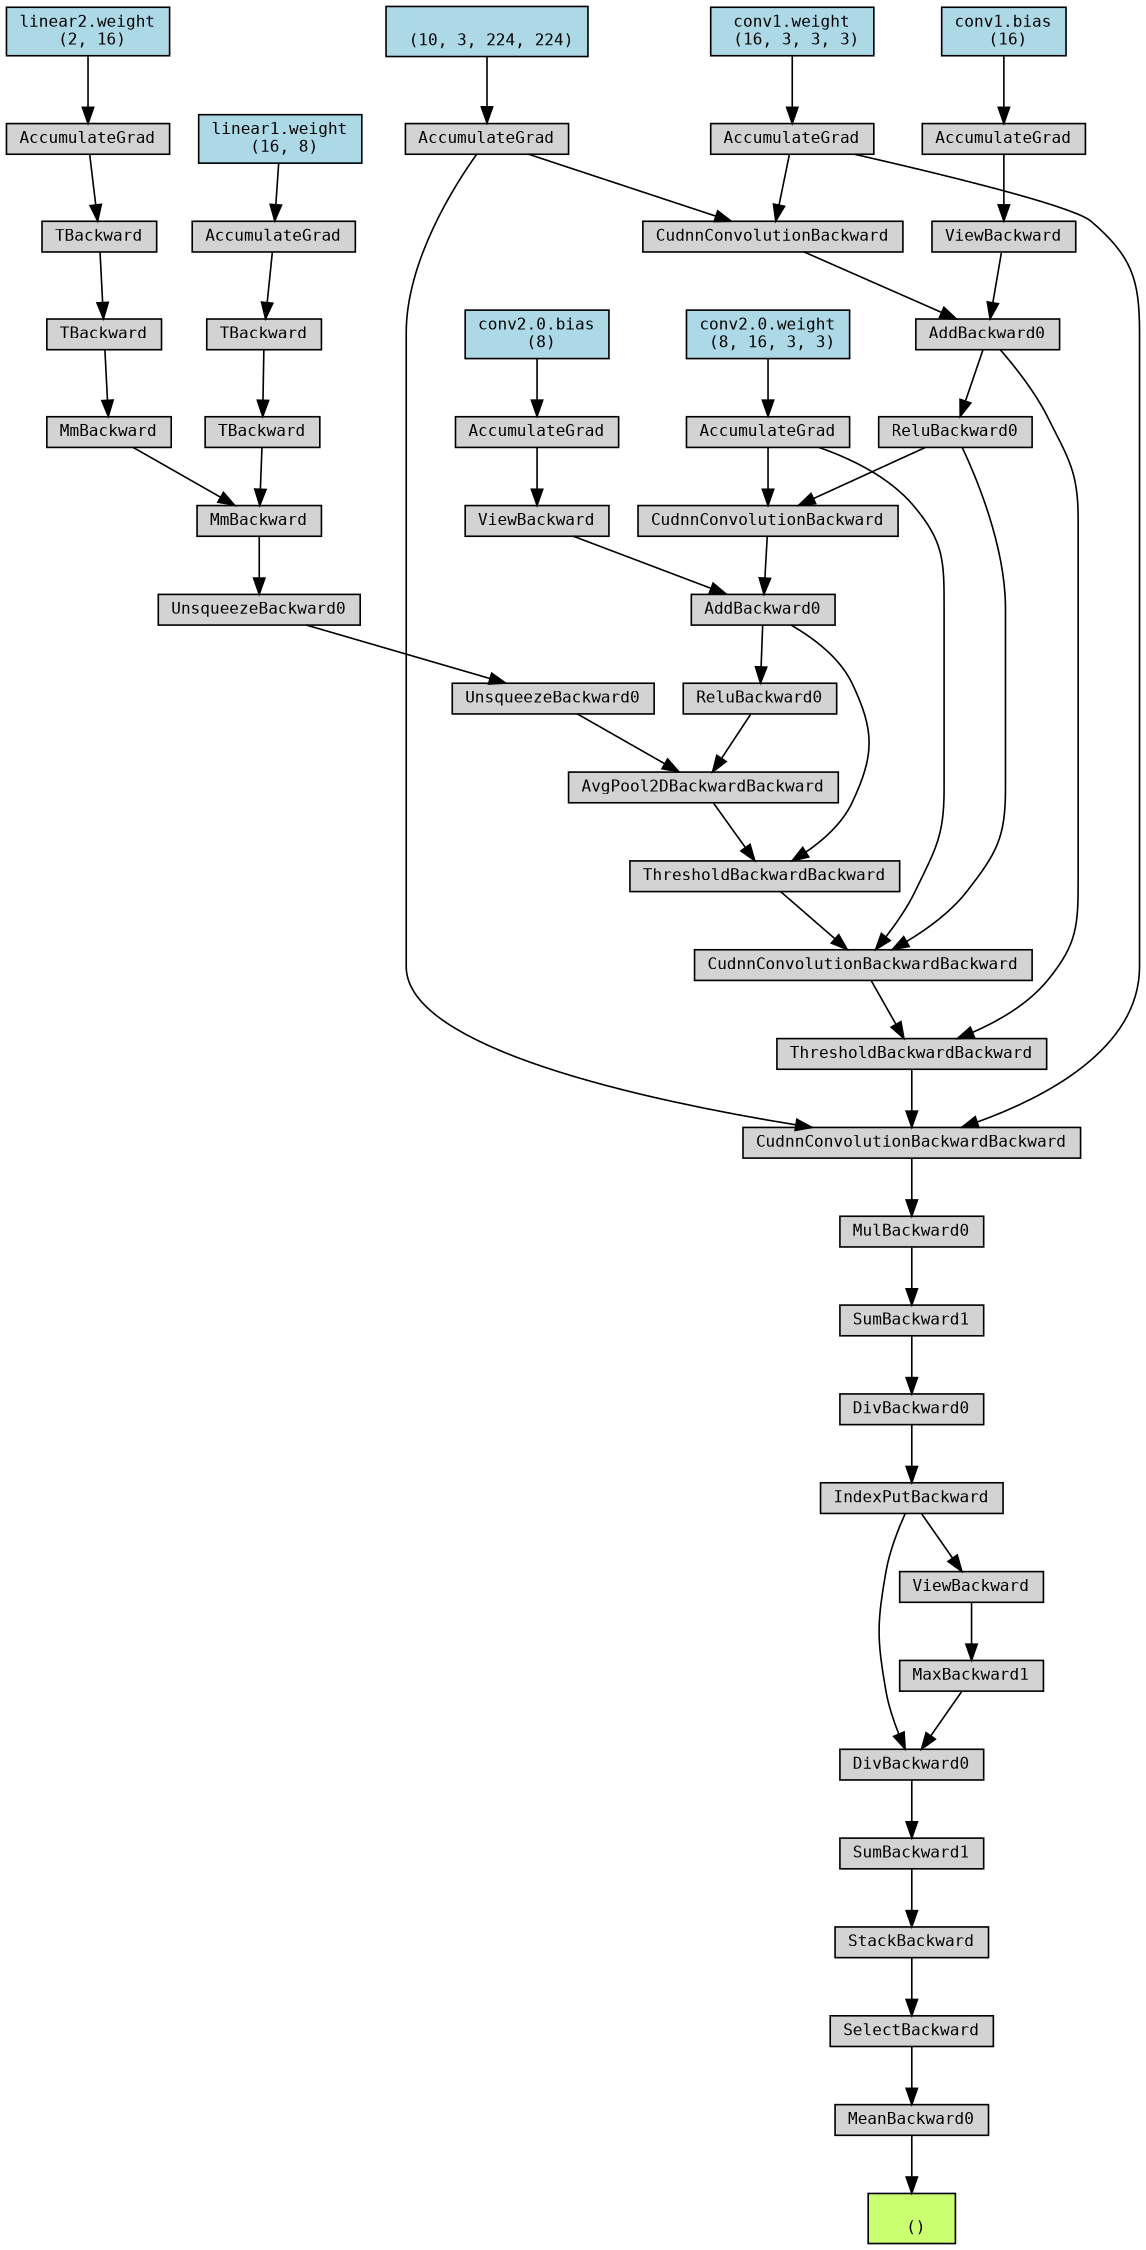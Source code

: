 digraph {
	graph [size="15.0,15.0"]
	node [align=left fontname=monospace fontsize=10 height=0.2 ranksep=0.1 shape=box style=filled]
	140014558970880 [label="
 ()" fillcolor=darkolivegreen1]
	140014392596896 [label=MeanBackward0]
	140014392597376 -> 140014392596896
	140014392597376 [label=SelectBackward]
	140014392597808 -> 140014392597376
	140014392597808 [label=StackBackward]
	140014392597904 -> 140014392597808
	140014392597904 [label=SumBackward1]
	140014392598000 -> 140014392597904
	140014392598000 [label=DivBackward0]
	140014392598096 -> 140014392598000
	140014392598096 [label=IndexPutBackward]
	140014392598240 -> 140014392598096
	140014392598240 [label=DivBackward0]
	140014392598336 -> 140014392598240
	140014392598336 [label=SumBackward1]
	140014392598432 -> 140014392598336
	140014392598432 [label=MulBackward0]
	140014392598480 -> 140014392598432
	140014392598480 [label=CudnnConvolutionBackwardBackward]
	140014392164512 -> 140014392598480
	140014560884352 [label="
 (10, 3, 224, 224)" fillcolor=lightblue]
	140014560884352 -> 140014392164512
	140014392164512 [label=AccumulateGrad]
	140014392164464 -> 140014392598480
	140014392164464 [label=ThresholdBackwardBackward]
	140014392164560 -> 140014392164464
	140014392164560 [label=CudnnConvolutionBackwardBackward]
	140014392164848 -> 140014392164560
	140014392164848 [label=ReluBackward0]
	140014392164656 -> 140014392164848
	140014392164656 [label=AddBackward0]
	140014392165040 -> 140014392164656
	140014392165040 [label=CudnnConvolutionBackward]
	140014392164512 -> 140014392165040
	140014392597424 -> 140014392165040
	140014559383232 [label="conv1.weight
 (16, 3, 3, 3)" fillcolor=lightblue]
	140014559383232 -> 140014392597424
	140014392597424 [label=AccumulateGrad]
	140014392164896 -> 140014392164656
	140014392164896 [label=ViewBackward]
	140014392597568 -> 140014392164896
	140014560898624 [label="conv1.bias
 (16)" fillcolor=lightblue]
	140014560898624 -> 140014392597568
	140014392597568 [label=AccumulateGrad]
	140014392164800 -> 140014392164560
	140014392164800 [label=ThresholdBackwardBackward]
	140014392165232 -> 140014392164800
	140014392165232 [label=AvgPool2DBackwardBackward]
	140014392165280 -> 140014392165232
	140014392165280 [label=UnsqueezeBackward0]
	140014392165472 -> 140014392165280
	140014392165472 [label=UnsqueezeBackward0]
	140014392165568 -> 140014392165472
	140014392165568 [label=MmBackward]
	140014392165664 -> 140014392165568
	140014392165664 [label=MmBackward]
	140014392165808 -> 140014392165664
	140014392165808 [label=TBackward]
	140014392165904 -> 140014392165808
	140014392165904 [label=TBackward]
	140014392597616 -> 140014392165904
	140014559251584 [label="linear2.weight
 (2, 16)" fillcolor=lightblue]
	140014559251584 -> 140014392597616
	140014392597616 [label=AccumulateGrad]
	140014392165616 -> 140014392165568
	140014392165616 [label=TBackward]
	140014392166000 -> 140014392165616
	140014392166000 [label=TBackward]
	140014392596656 -> 140014392166000
	140014560357440 [label="linear1.weight
 (16, 8)" fillcolor=lightblue]
	140014560357440 -> 140014392596656
	140014392596656 [label=AccumulateGrad]
	140014392165136 -> 140014392165232
	140014392165136 [label=ReluBackward0]
	140014392164944 -> 140014392165136
	140014392164944 [label=AddBackward0]
	140014392165856 -> 140014392164944
	140014392165856 [label=CudnnConvolutionBackward]
	140014392164848 -> 140014392165856
	140014392596944 -> 140014392165856
	140014559011712 [label="conv2.0.weight
 (8, 16, 3, 3)" fillcolor=lightblue]
	140014559011712 -> 140014392596944
	140014392596944 [label=AccumulateGrad]
	140014392165424 -> 140014392164944
	140014392165424 [label=ViewBackward]
	140014392597280 -> 140014392165424
	140014558559552 [label="conv2.0.bias
 (8)" fillcolor=lightblue]
	140014558559552 -> 140014392597280
	140014392597280 [label=AccumulateGrad]
	140014392164944 -> 140014392164800
	140014392596944 -> 140014392164560
	140014392164656 -> 140014392164464
	140014392597424 -> 140014392598480
	140014392598048 -> 140014392598000
	140014392598048 [label=MaxBackward1]
	140014392598384 -> 140014392598048
	140014392598384 [label=ViewBackward]
	140014392598096 -> 140014392598384
	140014392596896 -> 140014558970880
}
